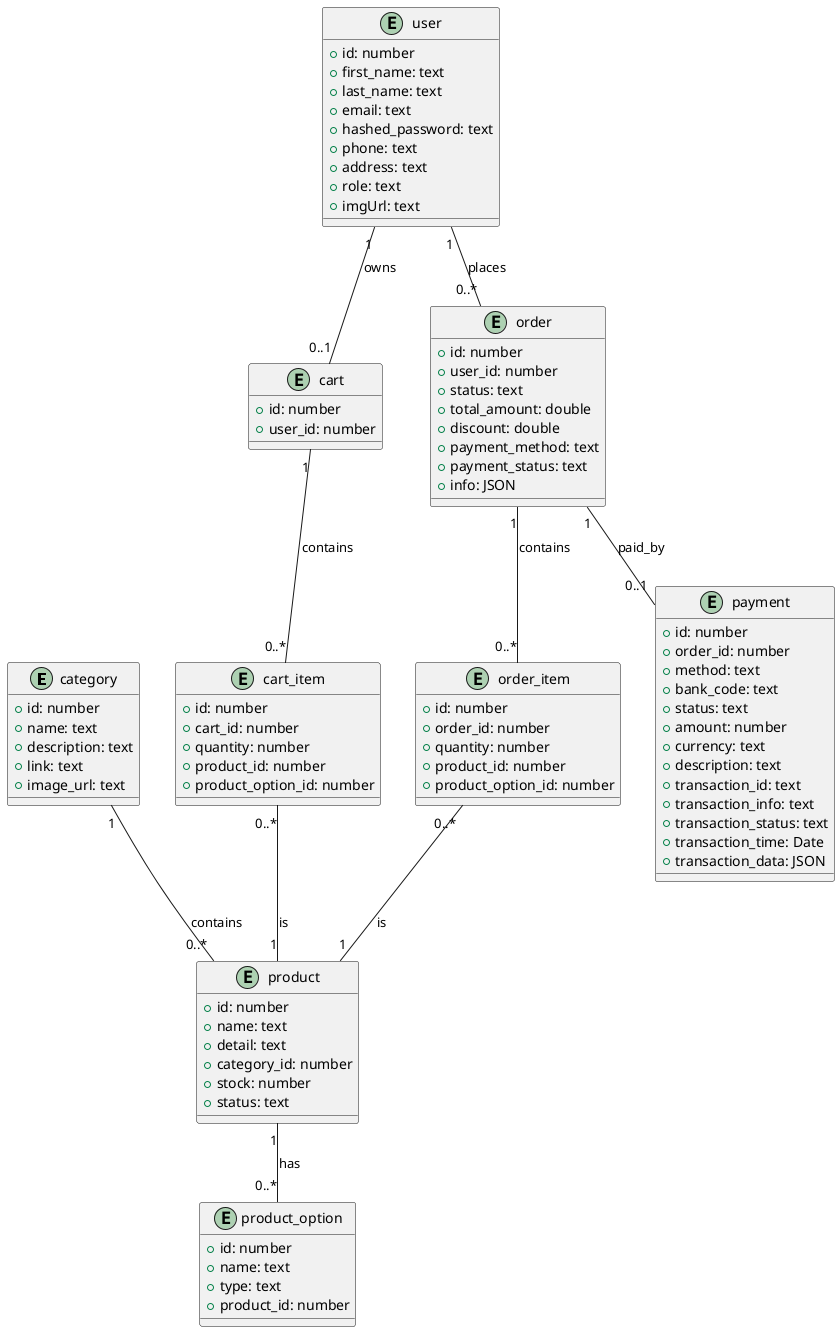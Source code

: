 @startuml class_diagram
entity category {
  +id: number
  +name: text
  +description: text
  +link: text
  +image_url: text
}

entity product {
  +id: number
  +name: text
  +detail: text
  +category_id: number
  +stock: number
  +status: text
}

entity product_option {
  +id: number
  +name: text
  +type: text
  +product_id: number
}

entity cart {
  +id: number
  +user_id: number
}

entity cart_item {
  +id: number
  +cart_id: number
  +quantity: number
  +product_id: number
  +product_option_id: number
}

entity user {
  +id: number
  +first_name: text
  +last_name: text
  +email: text
  +hashed_password: text
  +phone: text
  +address: text
  +role: text
  +imgUrl: text
}

entity order {
  +id: number
  +user_id: number
  +status: text
  +total_amount: double
  +discount: double
  +payment_method: text
  +payment_status: text
  +info: JSON
}

entity order_item {
  +id: number
  +order_id: number
  +quantity: number
  +product_id: number
  +product_option_id: number
}

entity payment {
  +id: number
  +order_id: number
  +method: text
  +bank_code: text
  +status: text
  +amount: number
  +currency: text
  +description: text
  +transaction_id: text
  +transaction_info: text
  +transaction_status: text
  +transaction_time: Date
  +transaction_data: JSON
}

' Các mối quan hệ
category "1" -- "0..*" product : contains
cart "1" -- "0..*" cart_item : contains
user "1" -- "0..*" order : places
user "1" -- "0..1" cart : owns
order "1" -- "0..*" order_item : contains
order "1" -- "0..1" payment : paid_by
product "1" -- "0..*" product_option : has
cart_item "0..*" -- "1" product : is
order_item "0..*" -- "1" product : is
@enduml